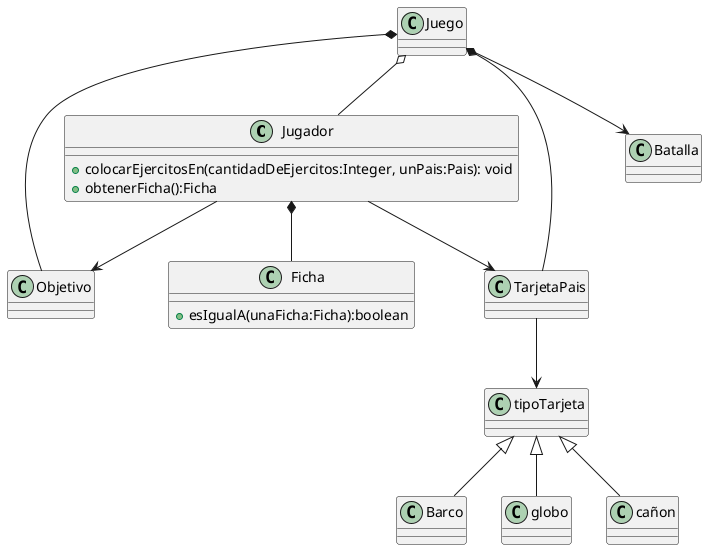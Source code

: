 @startuml

class Jugador{
    + colocarEjercitosEn(cantidadDeEjercitos:Integer, unPais:Pais): void
    + obtenerFicha():Ficha
}
class Ficha{
    + esIgualA(unaFicha:Ficha):boolean
}
Juego o-- Jugador
Jugador *-- Ficha
Jugador --> Objetivo
Jugador -->TarjetaPais

Juego *-- TarjetaPais
TarjetaPais --> tipoTarjeta
tipoTarjeta <|-- Barco
tipoTarjeta <|-- globo
tipoTarjeta <|-- cañon

Juego *-- Objetivo
Juego --> Batalla


@enduml